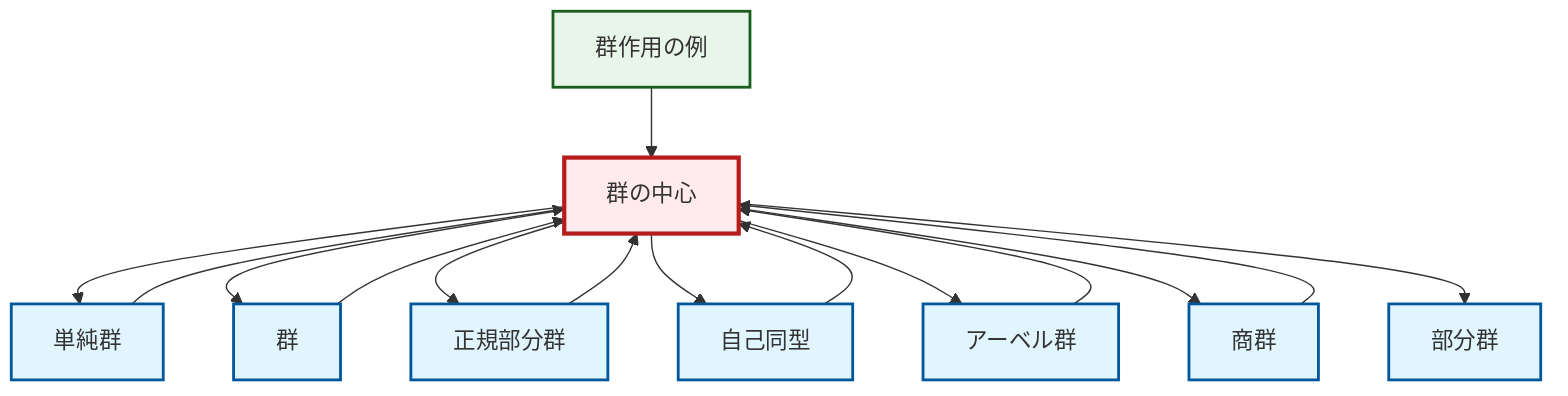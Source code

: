 graph TD
    classDef definition fill:#e1f5fe,stroke:#01579b,stroke-width:2px
    classDef theorem fill:#f3e5f5,stroke:#4a148c,stroke-width:2px
    classDef axiom fill:#fff3e0,stroke:#e65100,stroke-width:2px
    classDef example fill:#e8f5e9,stroke:#1b5e20,stroke-width:2px
    classDef current fill:#ffebee,stroke:#b71c1c,stroke-width:3px
    def-center-of-group["群の中心"]:::definition
    def-quotient-group["商群"]:::definition
    def-simple-group["単純群"]:::definition
    ex-group-action-examples["群作用の例"]:::example
    def-automorphism["自己同型"]:::definition
    def-group["群"]:::definition
    def-abelian-group["アーベル群"]:::definition
    def-subgroup["部分群"]:::definition
    def-normal-subgroup["正規部分群"]:::definition
    def-group --> def-center-of-group
    ex-group-action-examples --> def-center-of-group
    def-center-of-group --> def-simple-group
    def-center-of-group --> def-group
    def-center-of-group --> def-normal-subgroup
    def-normal-subgroup --> def-center-of-group
    def-center-of-group --> def-automorphism
    def-center-of-group --> def-abelian-group
    def-simple-group --> def-center-of-group
    def-quotient-group --> def-center-of-group
    def-center-of-group --> def-quotient-group
    def-abelian-group --> def-center-of-group
    def-center-of-group --> def-subgroup
    def-automorphism --> def-center-of-group
    class def-center-of-group current
